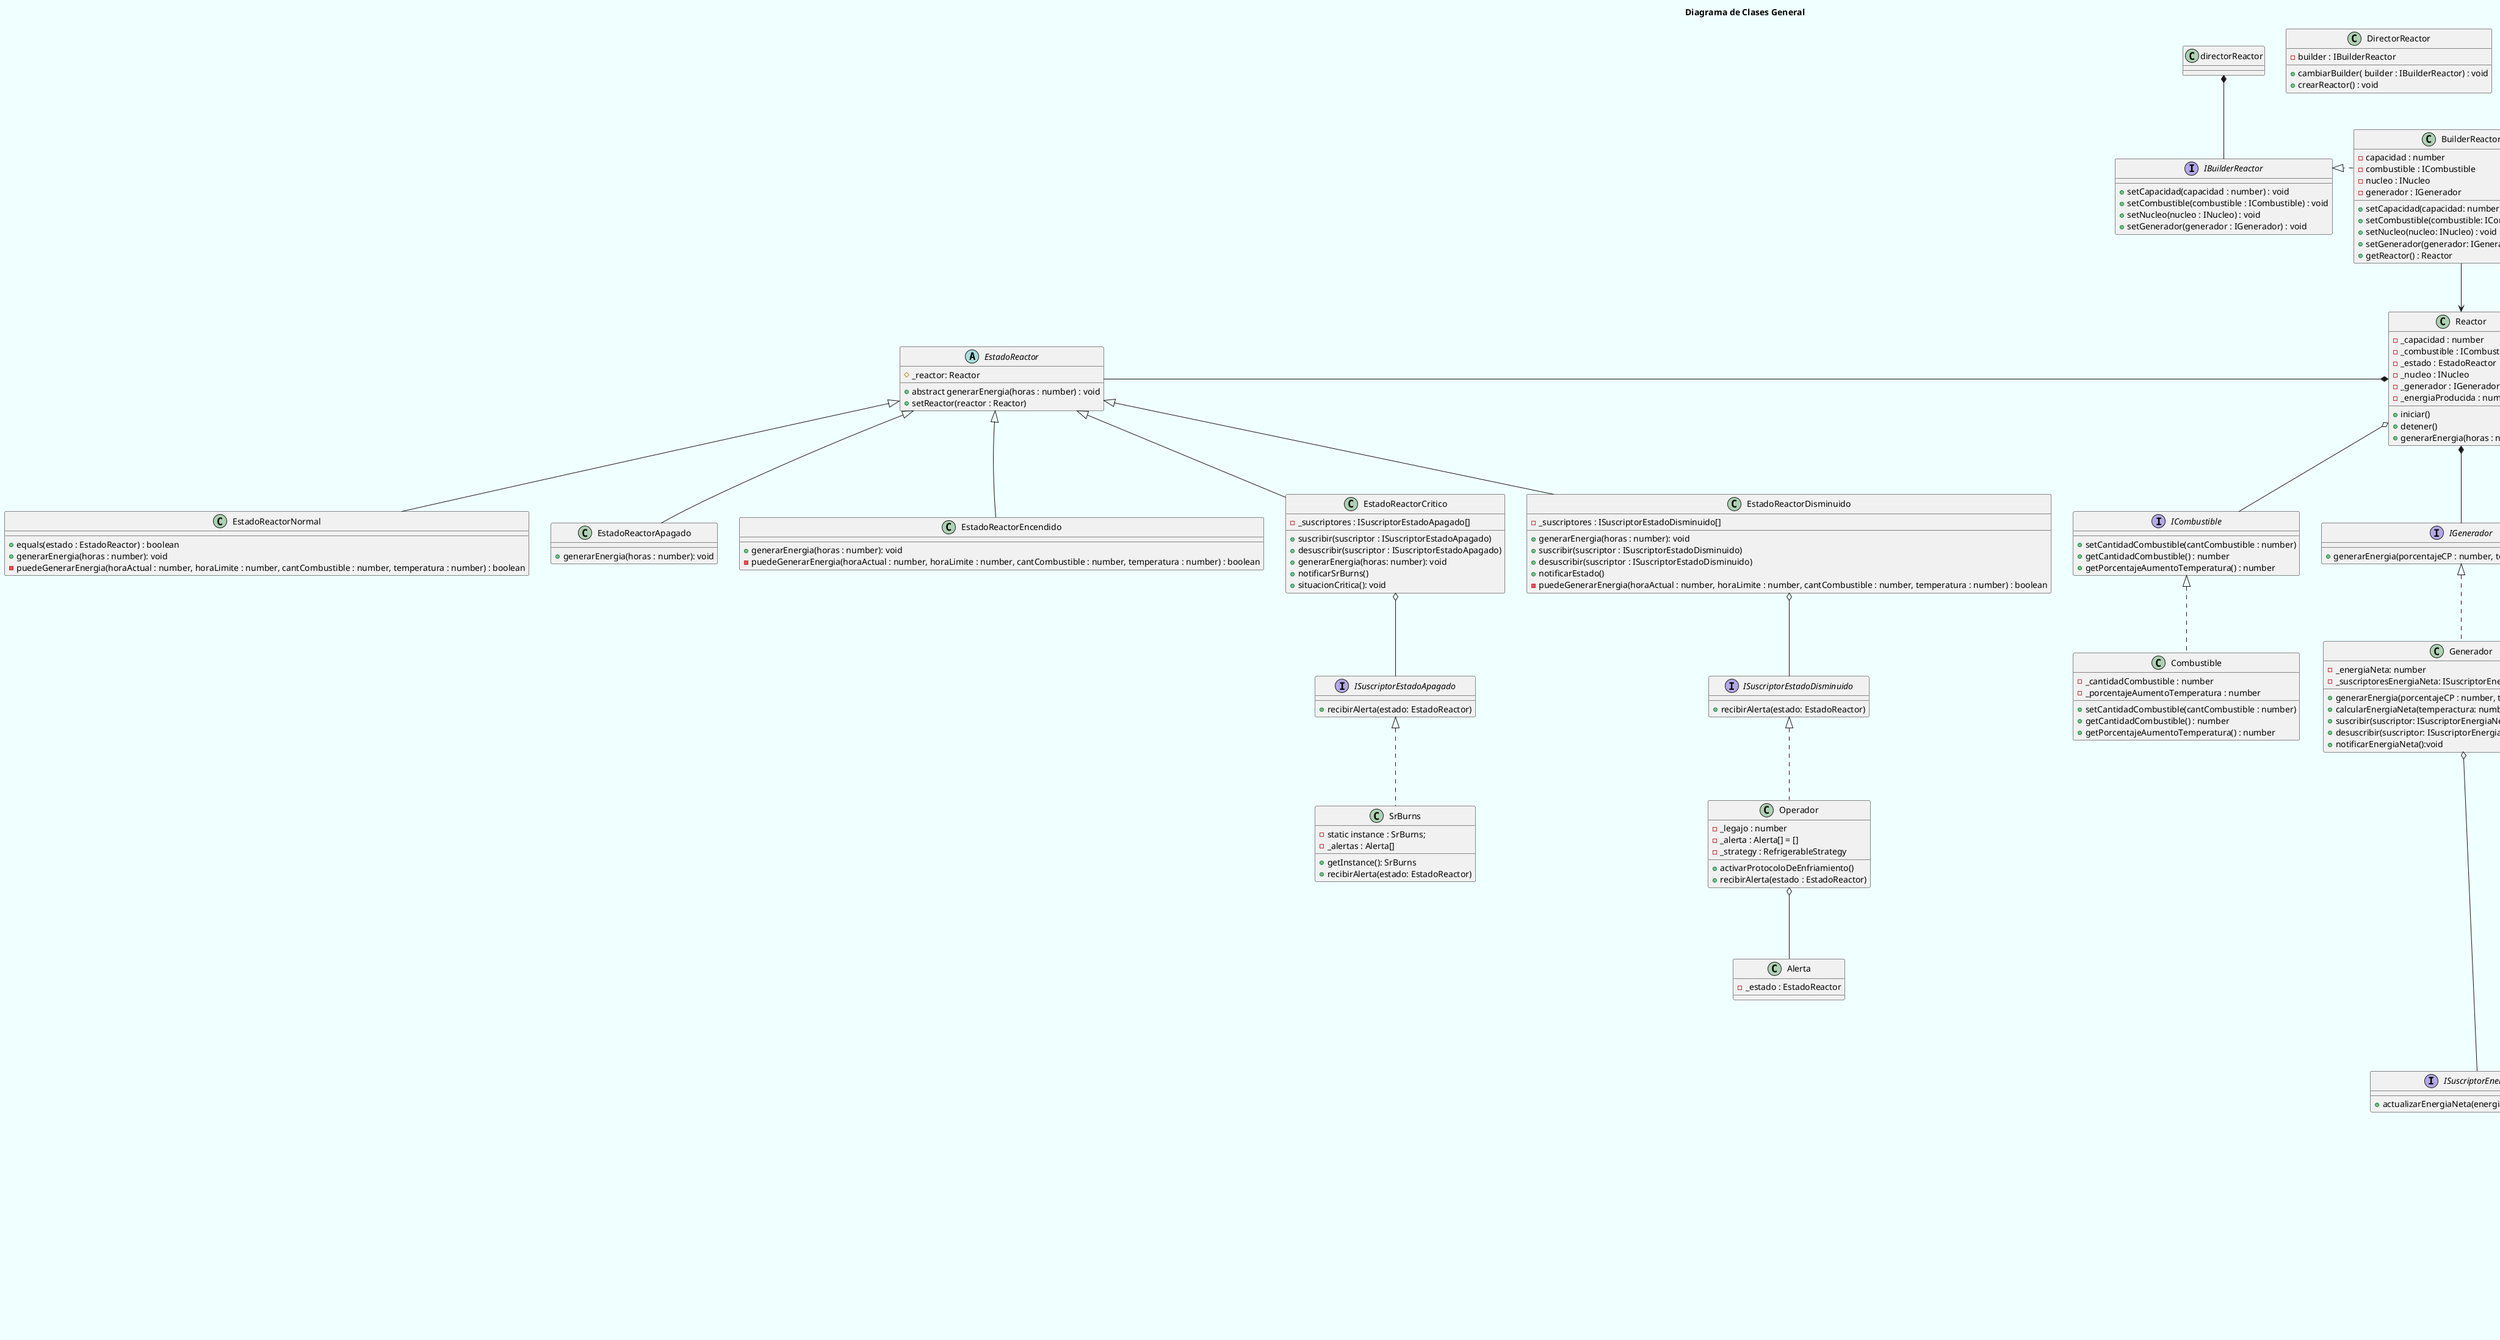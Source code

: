 @startuml Diagrama de Clases General

title Diagrama de Clases General
skinparam BackgroundColor azure
' Relaciones

CentralNuclear *-l- Reactor
CentralNuclear *-r- Tablero
CentralNuclear *-d- RefrigerableStrategy

Reactor *-l- EstadoReactor
Reactor *-d- INucleo
Reactor o-d- ICombustible
Reactor *-d- IGenerador

EstadoReactor -u[HIDDEN]- EstadoReactorEncendido
EstadoReactor -u[HIDDEN]- EstadoReactorApagado
EstadoReactor -u[HIDDEN]- EstadoReactorNormal

Generador o-- ISuscriptorEnergiaNeta

EstadoReactorCritico o-- ISuscriptorEstadoApagado
EstadoReactorDisminuido o-- ISuscriptorEstadoDisminuido

Nucleo *-- ISensor
Nucleo o-- BarraDeControl

TurbinaDeRefrigeracionStrategy *-- TurbinaDeRefrigeracion
BarraDeControlStrategy *-- BarraDeControl

Sensor o-- ISuscriptorTemperatura
Operador o-- Alerta
Tablero o-- Mostrable

BuilderReactor --> Reactor

BuilderReactor -l[HIDDEN]- IBuilderReactor

directorReactor *-- IBuilderReactor

BuilderReactor ..|> IBuilderReactor

' Clases
class CentralNuclear{
    - _instance : CentralNuclear
    - _operadores: Operador[]
    - _reactores: Reactor[]
    - _tableros: tablero[]
    - _estrategia: RefrigerableStrategy
    
    + getInstance()
    + activarMecanismoDeEnfriamiento()
    + agregarOperador(operador : Operador)
    + quitarOperador(operador : Operador)
    + encenderReactor()
    + apagarReactor()
}

class Reactor{
    - _capacidad : number
    - _combustible : ICombustible
    - _estado : EstadoReactor
    - _nucleo : INucleo
    - _generador : IGenerador
    - _energiaProducida : number

    + iniciar()
    + detener()
    + generarEnergia(horas : number)
}

class BuilderReactor{
    - capacidad : number
    - combustible : ICombustible
    - nucleo : INucleo
    - generador : IGenerador

    + setCapacidad(capacidad: number) : void
    + setCombustible(combustible: ICombustible) : void
    + setNucleo(nucleo: INucleo) : void
    + setGenerador(generador: IGenerador) : void
    + getReactor() : Reactor 
}

interface IBuilderReactor{
    + setCapacidad(capacidad : number) : void
    + setCombustible(combustible : ICombustible) : void
    + setNucleo(nucleo : INucleo) : void
    + setGenerador(generador : IGenerador) : void
}

class DirectorReactor{
    - builder : IBuilderReactor
    + cambiarBuilder( builder : IBuilderReactor) : void
    + crearReactor() : void
}


interface IGenerador {
    + generarEnergia(porcentajeCP : number, temp : number) : number
}

interface ISuscriptorEnergiaNeta{
    + actualizarEnergiaNeta(energiaNeta: number):void
}

class Generador implements IGenerador {
    - _energiaNeta: number
    - _suscriptoresEnergiaNeta: ISuscriptorEnergiaNeta[]

    + generarEnergia(porcentajeCP : number, temp : number):number
    + calcularEnergiaNeta(temperactura: number): number
    + suscribir(suscriptor: ISuscriptorEnergiaNeta):void
    + desuscribir(suscriptor: ISuscriptorEnergiaNeta):void
    + notificarEnergiaNeta():void
}

interface ICombustible {
    + setCantidadCombustible(cantCombustible : number)
    + getCantidadCombustible() : number
    + getPorcentajeAumentoTemperatura() : number
}

class Combustible implements ICombustible {
    - _cantidadCombustible : number
    - _porcentajeAumentoTemperatura : number

    + setCantidadCombustible(cantCombustible : number)
    + getCantidadCombustible() : number
    + getPorcentajeAumentoTemperatura() : number
}

' Observer
interface ISensor{
    + setTemperaturaReactor(temperatura : number)
    + getTemperaturaReactor () : number
}

class Sensor implements ISensor{
    - _temperaturaReactor : number
    - _suscriptores : ISuscriptorTemperatura[]

    + setTemperaturaReactor(temperatura : number)
    + getTemperaturaReactor () : number
    + suscribir()
    + desuscribir()
    + notificar()
}

interface ISuscriptorTemperatura{
    + actualizarTemperatura(temperatura : number) : void
}

abstract class Tablero implements ISuscriptorEnergiaNeta, ISuscriptorTemperatura{
    # _energiaNeta: Mostrable
    # _temperatura: Mostrable

    + actualizarEnergiaNeta(energiaNeta: number): void
    + actualizarTemperatura(temperatura: number): void 
    + abstract mostrarIndicadores():void
}

class tableroConsola extends Tablero{
    + mostrarIndicadores()
}

class Mostrable{
    - _valor: number
    - _descripcion: string

    + mostrar():string
}

interface INucleo{
    + setTemperatura(temperatura : number)
    + getTemperatura() : number
    + setSensor(sensor : ISensor) 
    + getSensor() : ISensor
    + insertarBarraDeControl(barra : BarrasDeControl) : void
    + sacarBarraDeControl() : void
}

class Nucleo implements INucleo{
    - _barraDeControl : BarrasDeControl
    - _sensor : ISensor
        
    + setTemperatura(temperatura : number)
    + getTemperatura() : number
    + setSensor(sensor : ISensor) 
    + getSensor() : ISensor
    + insertarBarraDeControl(barra : BarrasDeControl) : void
    + sacarBarraDeControl() : void
}

' Strategy
interface RefrigerableStrategy{
    + disminuirTemperatura(porcentajeR : number, reactor : Reactor) : void
    + enfriar(reactor : Reactor) : void
}

class BarraDeControlStrategy implements RefrigerableStrategy{
    - _barras : BarrasDeControl[]
    - _barrasUsadas : number

    - restablecerBarrasUsadas()
    + agregarBarra(barra : BarrasDeControl)
    + quitarBarra(barra : BarrasDeControl)
    - esUtil(barra : BarrasDeControl) : boolean
    + disminuirTemperatura(porcentajeR : number, reactor : Reactor)
    + limpiarBarraInutiles()
    + enfriar(reactor : Reactor) : void
}

class BarraDeControl{
    - _porcentajeReduccion: number
    - _tiempoVidaUtil: number

    - actualizarUtilidad() : void
    - restarVidaUtil () : void
}

class TurbinaDeRefrigeracionStrategy implements RefrigerableStrategy{
    - _turbinas : Turbina[]

    + disminuirTemperatura(porcentajeR : number, reactor : Reactor) : void
    + enfriar(reactor : Reactor) : void
}

class TurbinaDeRefrigeracion {
    - _porcentajeReduccion: number
    - _activo: boolean

    + activar()
    + desactivar()
}

' State + Observer Estado
abstract class EstadoReactor{
    # _reactor: Reactor

    + abstract generarEnergia(horas : number) : void
    + setReactor(reactor : Reactor)
}

interface ISuscriptorEstadoDisminuido{
    + recibirAlerta(estado: EstadoReactor)
}

interface ISuscriptorEstadoApagado{
    + recibirAlerta(estado: EstadoReactor)
}
    
class EstadoReactorCritico extends EstadoReactor{
    - _suscriptores : ISuscriptorEstadoApagado[]

    + suscribir(suscriptor : ISuscriptorEstadoApagado)
    + desuscribir(suscriptor : ISuscriptorEstadoApagado)
    + generarEnergia(horas: number): void
    + notificarSrBurns()
    + situacionCritica(): void
}

class EstadoReactorDisminuido extends EstadoReactor{
    - _suscriptores : ISuscriptorEstadoDisminuido[]
    
    + generarEnergia(horas : number): void
    + suscribir(suscriptor : ISuscriptorEstadoDisminuido)
    + desuscribir(suscriptor : ISuscriptorEstadoDisminuido)
    + notificarEstado()
    - puedeGenerarEnergia(horaActual : number, horaLimite : number, cantCombustible : number, temperatura : number) : boolean
}

class EstadoReactorNormal extends EstadoReactor{
    + equals(estado : EstadoReactor) : boolean
    + generarEnergia(horas : number): void
    - puedeGenerarEnergia(horaActual : number, horaLimite : number, cantCombustible : number, temperatura : number) : boolean
}

class EstadoReactorApagado extends EstadoReactor{
    + generarEnergia(horas : number): void
}

class EstadoReactorEncendido extends EstadoReactor{
    + generarEnergia(horas : number): void
    - puedeGenerarEnergia(horaActual : number, horaLimite : number, cantCombustible : number, temperatura : number) : boolean
}

class Operador implements ISuscriptorEstadoDisminuido{
    - _legajo : number
    - _alerta : Alerta[] = []
    - _strategy : RefrigerableStrategy

    + activarProtocoloDeEnfriamiento()
    + recibirAlerta(estado : EstadoReactor)
}

class SrBurns implements ISuscriptorEstadoApagado{
    -  static instance : SrBurns;
    - _alertas : Alerta[]

    + getInstance(): SrBurns
    + recibirAlerta(estado: EstadoReactor)
}

class Alerta{
    - _estado : EstadoReactor
} 

@enduml
